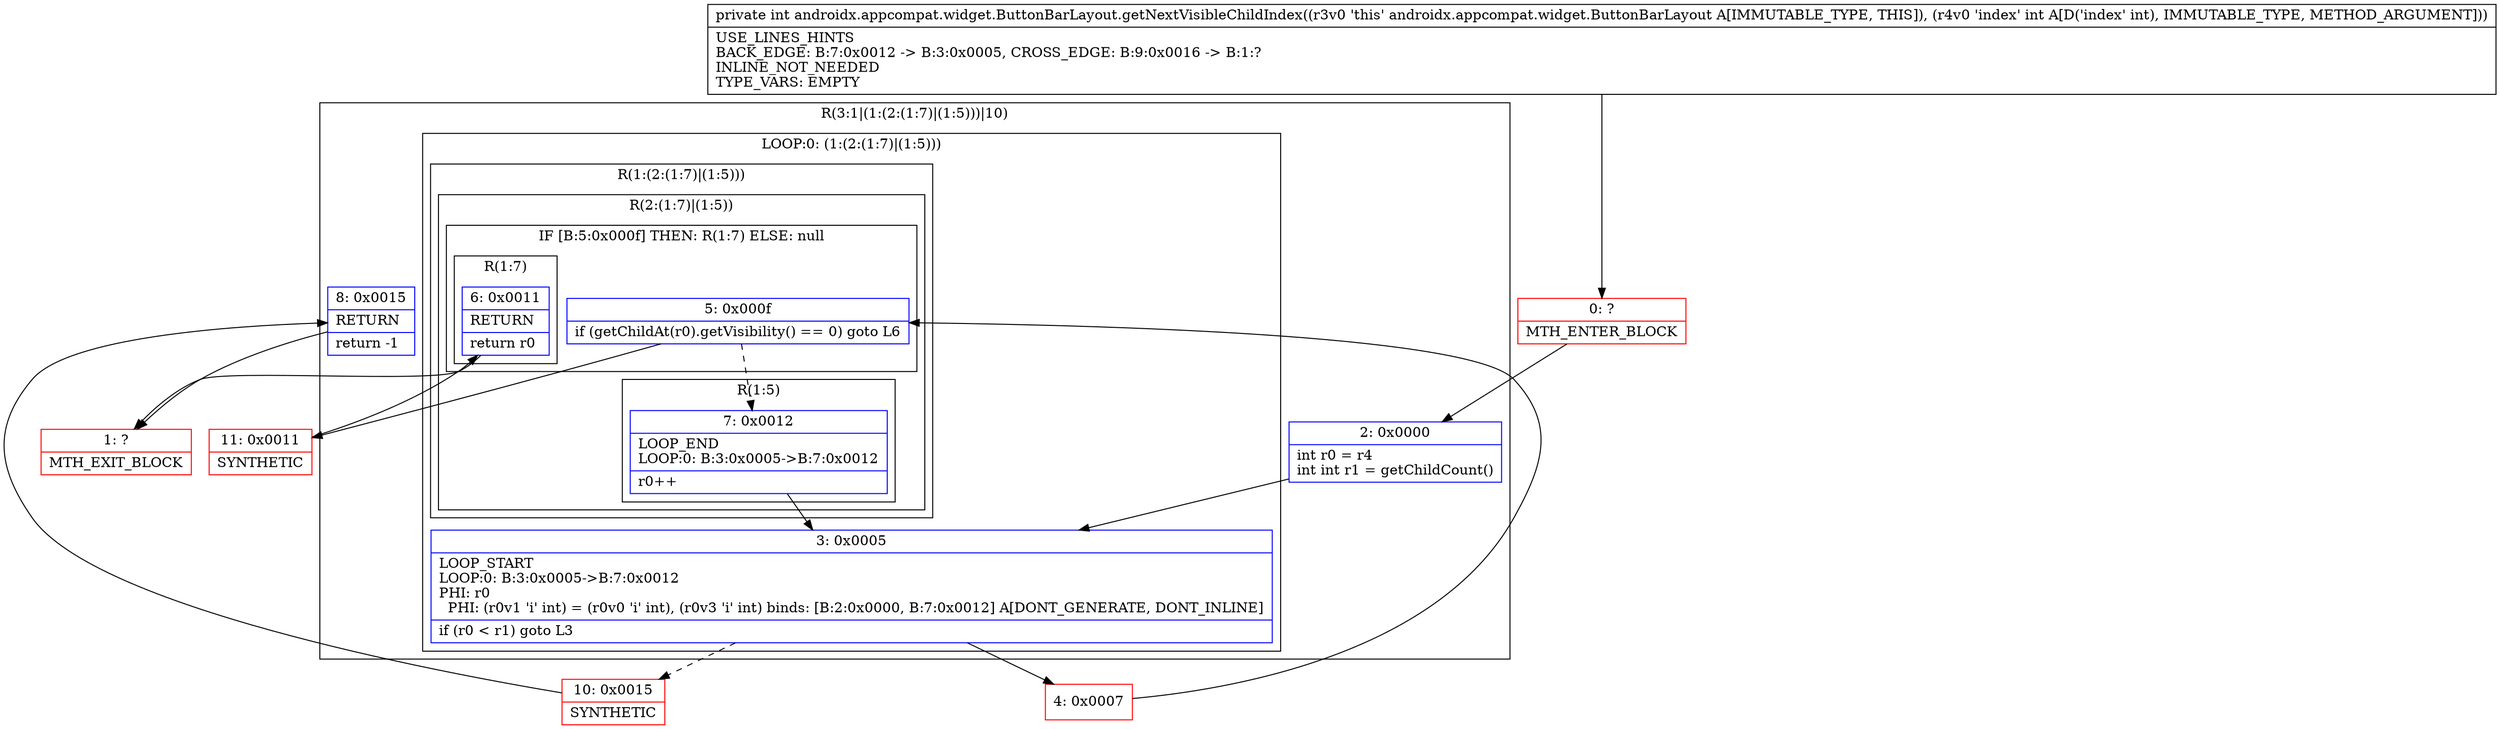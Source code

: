 digraph "CFG forandroidx.appcompat.widget.ButtonBarLayout.getNextVisibleChildIndex(I)I" {
subgraph cluster_Region_146091814 {
label = "R(3:1|(1:(2:(1:7)|(1:5)))|10)";
node [shape=record,color=blue];
Node_2 [shape=record,label="{2\:\ 0x0000|int r0 = r4\lint int r1 = getChildCount()\l}"];
subgraph cluster_LoopRegion_1315607560 {
label = "LOOP:0: (1:(2:(1:7)|(1:5)))";
node [shape=record,color=blue];
Node_3 [shape=record,label="{3\:\ 0x0005|LOOP_START\lLOOP:0: B:3:0x0005\-\>B:7:0x0012\lPHI: r0 \l  PHI: (r0v1 'i' int) = (r0v0 'i' int), (r0v3 'i' int) binds: [B:2:0x0000, B:7:0x0012] A[DONT_GENERATE, DONT_INLINE]\l|if (r0 \< r1) goto L3\l}"];
subgraph cluster_Region_317122795 {
label = "R(1:(2:(1:7)|(1:5)))";
node [shape=record,color=blue];
subgraph cluster_Region_1941053659 {
label = "R(2:(1:7)|(1:5))";
node [shape=record,color=blue];
subgraph cluster_IfRegion_1254047915 {
label = "IF [B:5:0x000f] THEN: R(1:7) ELSE: null";
node [shape=record,color=blue];
Node_5 [shape=record,label="{5\:\ 0x000f|if (getChildAt(r0).getVisibility() == 0) goto L6\l}"];
subgraph cluster_Region_1800571589 {
label = "R(1:7)";
node [shape=record,color=blue];
Node_6 [shape=record,label="{6\:\ 0x0011|RETURN\l|return r0\l}"];
}
}
subgraph cluster_Region_895853328 {
label = "R(1:5)";
node [shape=record,color=blue];
Node_7 [shape=record,label="{7\:\ 0x0012|LOOP_END\lLOOP:0: B:3:0x0005\-\>B:7:0x0012\l|r0++\l}"];
}
}
}
}
Node_8 [shape=record,label="{8\:\ 0x0015|RETURN\l|return \-1\l}"];
}
Node_0 [shape=record,color=red,label="{0\:\ ?|MTH_ENTER_BLOCK\l}"];
Node_4 [shape=record,color=red,label="{4\:\ 0x0007}"];
Node_11 [shape=record,color=red,label="{11\:\ 0x0011|SYNTHETIC\l}"];
Node_1 [shape=record,color=red,label="{1\:\ ?|MTH_EXIT_BLOCK\l}"];
Node_10 [shape=record,color=red,label="{10\:\ 0x0015|SYNTHETIC\l}"];
MethodNode[shape=record,label="{private int androidx.appcompat.widget.ButtonBarLayout.getNextVisibleChildIndex((r3v0 'this' androidx.appcompat.widget.ButtonBarLayout A[IMMUTABLE_TYPE, THIS]), (r4v0 'index' int A[D('index' int), IMMUTABLE_TYPE, METHOD_ARGUMENT]))  | USE_LINES_HINTS\lBACK_EDGE: B:7:0x0012 \-\> B:3:0x0005, CROSS_EDGE: B:9:0x0016 \-\> B:1:?\lINLINE_NOT_NEEDED\lTYPE_VARS: EMPTY\l}"];
MethodNode -> Node_0;Node_2 -> Node_3;
Node_3 -> Node_4;
Node_3 -> Node_10[style=dashed];
Node_5 -> Node_7[style=dashed];
Node_5 -> Node_11;
Node_6 -> Node_1;
Node_7 -> Node_3;
Node_8 -> Node_1;
Node_0 -> Node_2;
Node_4 -> Node_5;
Node_11 -> Node_6;
Node_10 -> Node_8;
}

